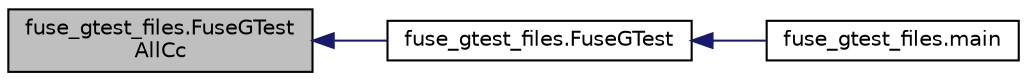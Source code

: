 digraph "fuse_gtest_files.FuseGTestAllCc"
{
  edge [fontname="Helvetica",fontsize="10",labelfontname="Helvetica",labelfontsize="10"];
  node [fontname="Helvetica",fontsize="10",shape=record];
  rankdir="LR";
  Node12 [label="fuse_gtest_files.FuseGTest\lAllCc",height=0.2,width=0.4,color="black", fillcolor="grey75", style="filled", fontcolor="black"];
  Node12 -> Node13 [dir="back",color="midnightblue",fontsize="10",style="solid",fontname="Helvetica"];
  Node13 [label="fuse_gtest_files.FuseGTest",height=0.2,width=0.4,color="black", fillcolor="white", style="filled",URL="$d3/dfa/namespacefuse__gtest__files.html#a4e7007ceec3a7a25617eac3342563ed6"];
  Node13 -> Node14 [dir="back",color="midnightblue",fontsize="10",style="solid",fontname="Helvetica"];
  Node14 [label="fuse_gtest_files.main",height=0.2,width=0.4,color="black", fillcolor="white", style="filled",URL="$d3/dfa/namespacefuse__gtest__files.html#a5eaf924c10970f574e1b0459cbbda75a"];
}
